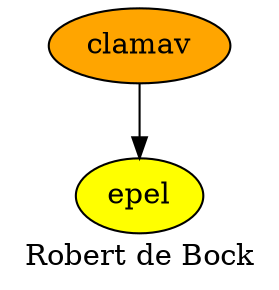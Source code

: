 digraph PhiloDilemma {
  label = "Robert de Bock" ;
  overlap=false
  {
    clamav [fillcolor=orange style=filled]
    epel [fillcolor=yellow style=filled]
  }
  clamav -> epel
}
